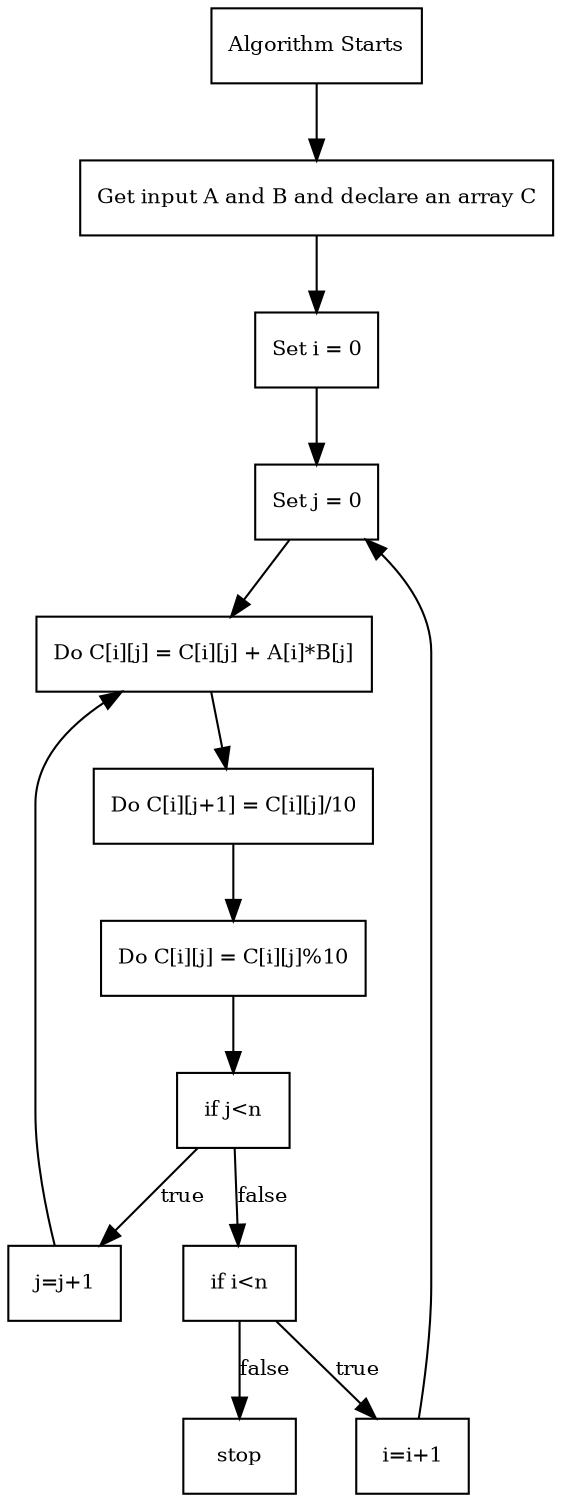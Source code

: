 digraph flowchart {

node[
	fontsize = 10
	shape = "record"
	]
edge [
	fontsize = 10
  ]

a [label = "Algorithm Starts", shape="rectangle"]
b [label = "Get input A and B and declare an array C", shape="rectangle"]
c [label = "Set i = 0", shape="rectangle"]
d [label = "Set j = 0", shape ="rectangle"]
e [label = "Do C[i][j] = C[i][j] + A[i]*B[j]", shape="rectangle"]
f [label = "Do C[i][j+1] = C[i][j]/10", shape="rectangle"]
g [label = "Do C[i][j] = C[i][j]%10", shape="rectangle"]
h [label = "if j<n", shape="rectangle"]
i [label = "j=j+1", shape="rectangle"]
j [label = "if i<n", shape="rectangle"]
k [label = "i=i+1", shape="rectangle"]
l [label = "stop", shape="rectangle"]


a -> b 
b -> c 
c ->d 
d -> e
e -> f
f -> g
g -> h
h -> i [label ="true"]
h -> j [label ="false"]
i -> e
j -> k [label="true"]
j -> l [label="false"]
k -> d
}
